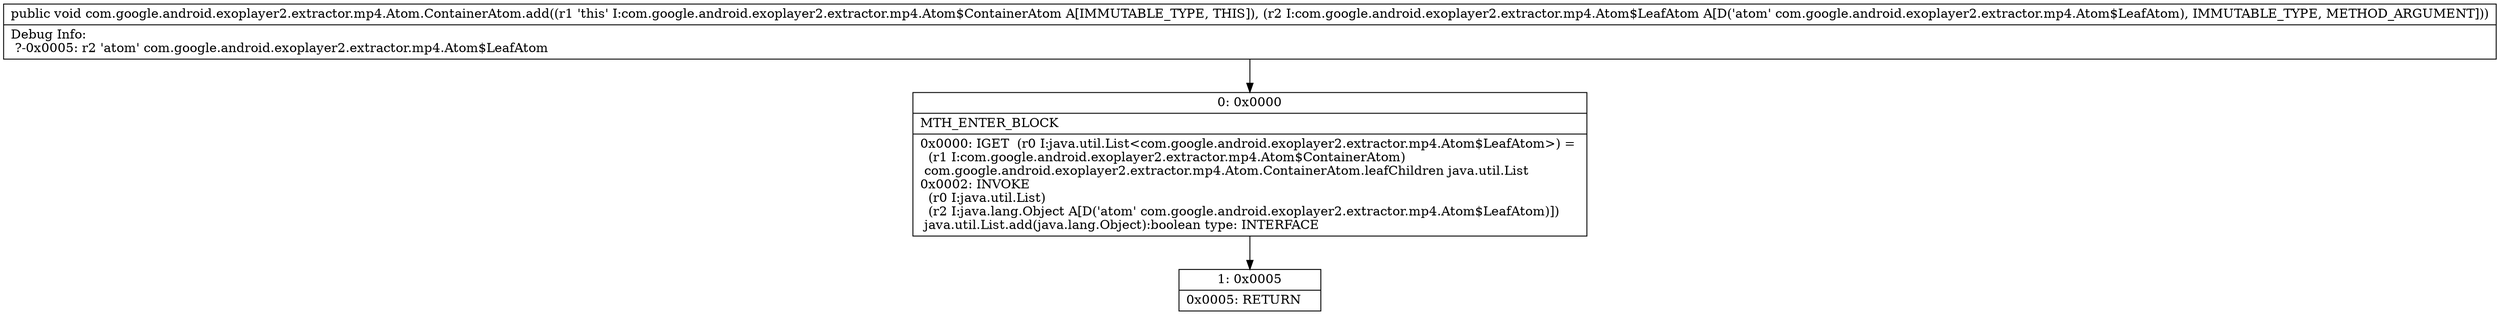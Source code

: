 digraph "CFG forcom.google.android.exoplayer2.extractor.mp4.Atom.ContainerAtom.add(Lcom\/google\/android\/exoplayer2\/extractor\/mp4\/Atom$LeafAtom;)V" {
Node_0 [shape=record,label="{0\:\ 0x0000|MTH_ENTER_BLOCK\l|0x0000: IGET  (r0 I:java.util.List\<com.google.android.exoplayer2.extractor.mp4.Atom$LeafAtom\>) = \l  (r1 I:com.google.android.exoplayer2.extractor.mp4.Atom$ContainerAtom)\l com.google.android.exoplayer2.extractor.mp4.Atom.ContainerAtom.leafChildren java.util.List \l0x0002: INVOKE  \l  (r0 I:java.util.List)\l  (r2 I:java.lang.Object A[D('atom' com.google.android.exoplayer2.extractor.mp4.Atom$LeafAtom)])\l java.util.List.add(java.lang.Object):boolean type: INTERFACE \l}"];
Node_1 [shape=record,label="{1\:\ 0x0005|0x0005: RETURN   \l}"];
MethodNode[shape=record,label="{public void com.google.android.exoplayer2.extractor.mp4.Atom.ContainerAtom.add((r1 'this' I:com.google.android.exoplayer2.extractor.mp4.Atom$ContainerAtom A[IMMUTABLE_TYPE, THIS]), (r2 I:com.google.android.exoplayer2.extractor.mp4.Atom$LeafAtom A[D('atom' com.google.android.exoplayer2.extractor.mp4.Atom$LeafAtom), IMMUTABLE_TYPE, METHOD_ARGUMENT]))  | Debug Info:\l  ?\-0x0005: r2 'atom' com.google.android.exoplayer2.extractor.mp4.Atom$LeafAtom\l}"];
MethodNode -> Node_0;
Node_0 -> Node_1;
}

